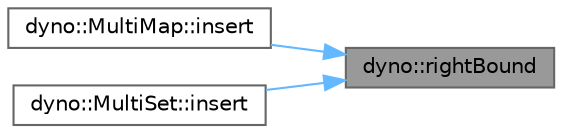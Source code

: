 digraph "dyno::rightBound"
{
 // LATEX_PDF_SIZE
  bgcolor="transparent";
  edge [fontname=Helvetica,fontsize=10,labelfontname=Helvetica,labelfontsize=10];
  node [fontname=Helvetica,fontsize=10,shape=box,height=0.2,width=0.4];
  rankdir="RL";
  Node1 [id="Node000001",label="dyno::rightBound",height=0.2,width=0.4,color="gray40", fillcolor="grey60", style="filled", fontcolor="black",tooltip="Find the right bound of a target with a binary search algorithm."];
  Node1 -> Node2 [id="edge1_Node000001_Node000002",dir="back",color="steelblue1",style="solid",tooltip=" "];
  Node2 [id="Node000002",label="dyno::MultiMap::insert",height=0.2,width=0.4,color="grey40", fillcolor="white", style="filled",URL="$classdyno_1_1_multi_map.html#af16d1c91c83b8cdc9240cf3bf7a9e52c",tooltip=" "];
  Node1 -> Node3 [id="edge2_Node000001_Node000003",dir="back",color="steelblue1",style="solid",tooltip=" "];
  Node3 [id="Node000003",label="dyno::MultiSet::insert",height=0.2,width=0.4,color="grey40", fillcolor="white", style="filled",URL="$classdyno_1_1_multi_set.html#a03d38f4161b2dcb719cc1b93dea1e277",tooltip=" "];
}
